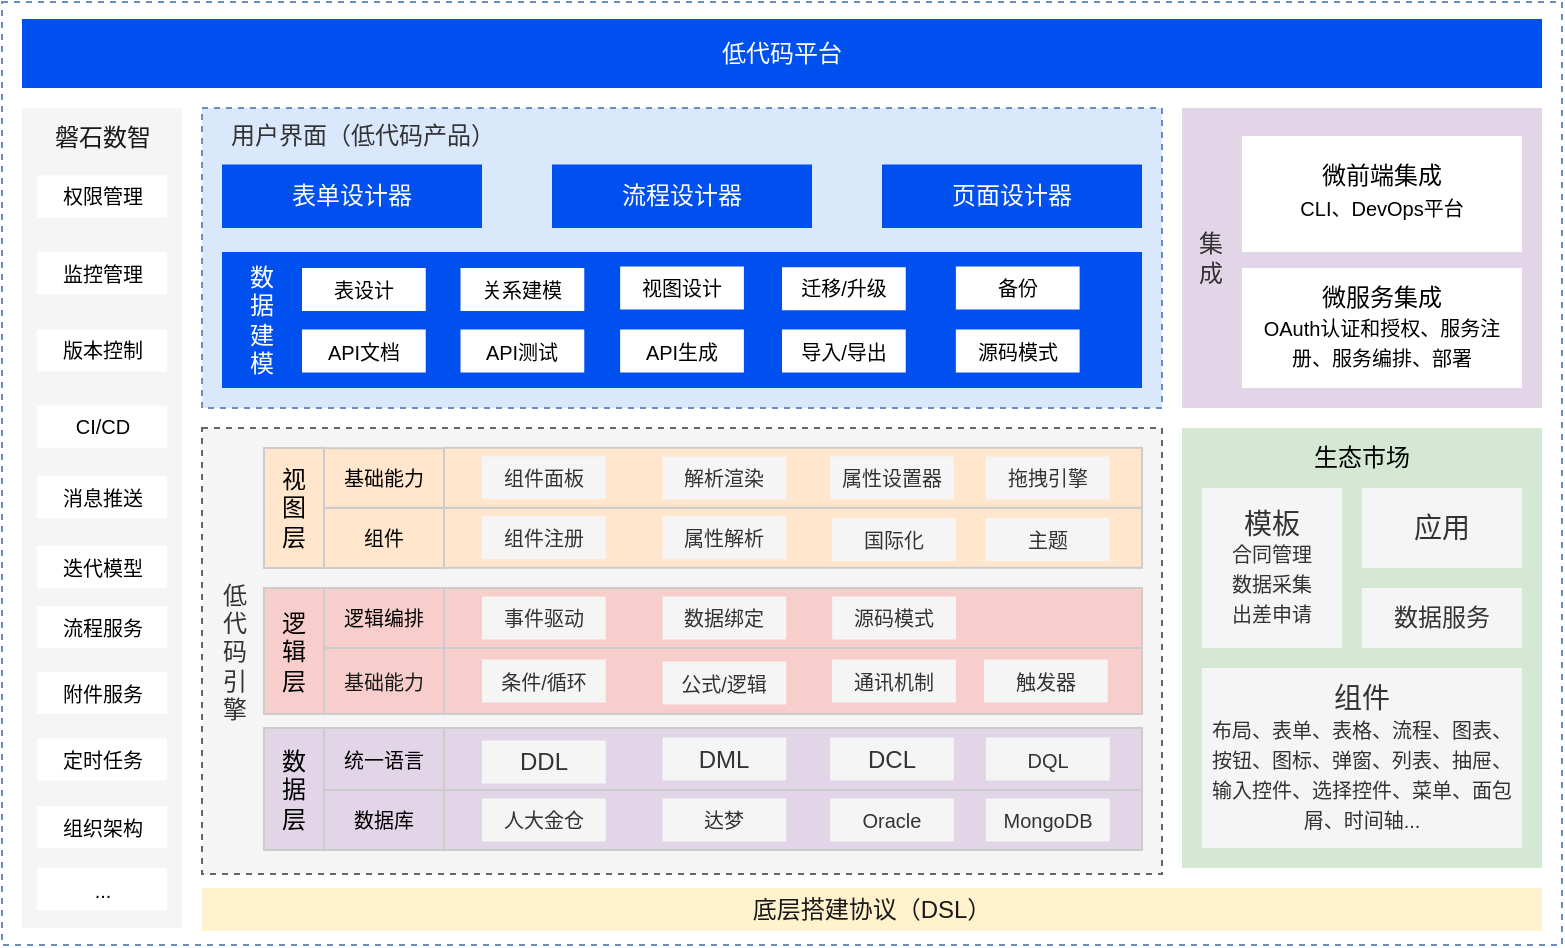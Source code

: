 <mxfile version="24.2.8" type="github">
  <diagram name="第 1 页" id="B_uo7OJ-f0cf3lO3-WNb">
    <mxGraphModel dx="1195" dy="650" grid="1" gridSize="10" guides="1" tooltips="1" connect="1" arrows="1" fold="1" page="1" pageScale="1" pageWidth="827" pageHeight="1169" math="0" shadow="0">
      <root>
        <mxCell id="0" />
        <mxCell id="1" parent="0" />
        <mxCell id="cuvuWjdc5wPWUUID254h-1" value="" style="rounded=0;whiteSpace=wrap;html=1;dashed=1;fillColor=none;strokeColor=#6c8ebf;strokeWidth=1;" parent="1" vertex="1">
          <mxGeometry x="220" y="77" width="780" height="471.5" as="geometry" />
        </mxCell>
        <mxCell id="cuvuWjdc5wPWUUID254h-2" value="" style="rounded=0;whiteSpace=wrap;html=1;fillColor=#f5f5f5;strokeColor=#666666;dashed=1;strokeWidth=1;fontColor=#333333;" parent="1" vertex="1">
          <mxGeometry x="320" y="290" width="480" height="223" as="geometry" />
        </mxCell>
        <mxCell id="cuvuWjdc5wPWUUID254h-6" value="" style="rounded=0;whiteSpace=wrap;html=1;fillColor=#dae8fc;strokeColor=#6c8ebf;dashed=1;" parent="1" vertex="1">
          <mxGeometry x="320" y="130" width="480" height="150" as="geometry" />
        </mxCell>
        <mxCell id="cuvuWjdc5wPWUUID254h-7" value="" style="rounded=0;whiteSpace=wrap;html=1;strokeWidth=1;strokeColor=none;fillColor=#f5f5f5;fontColor=#333333;" parent="1" vertex="1">
          <mxGeometry x="230" y="130" width="80" height="410" as="geometry" />
        </mxCell>
        <mxCell id="cuvuWjdc5wPWUUID254h-8" value="低代码平台" style="rounded=0;whiteSpace=wrap;html=1;fillColor=#0050ef;fontColor=#ffffff;strokeColor=none;" parent="1" vertex="1">
          <mxGeometry x="230" y="85.5" width="760" height="34.5" as="geometry" />
        </mxCell>
        <mxCell id="cuvuWjdc5wPWUUID254h-9" value="&lt;font color=&quot;#1a1a1a&quot;&gt;底层搭建协议（DSL）&lt;/font&gt;" style="rounded=0;whiteSpace=wrap;html=1;fillColor=#fff2cc;strokeColor=none;" parent="1" vertex="1">
          <mxGeometry x="320" y="520" width="670" height="21.5" as="geometry" />
        </mxCell>
        <mxCell id="cuvuWjdc5wPWUUID254h-32" value="磐石数智" style="text;html=1;align=center;verticalAlign=middle;whiteSpace=wrap;rounded=0;fontColor=#1A1A1A;" parent="1" vertex="1">
          <mxGeometry x="237.5" y="135.75" width="65" height="18.5" as="geometry" />
        </mxCell>
        <mxCell id="cuvuWjdc5wPWUUID254h-38" value="&lt;div style=&quot;&quot;&gt;&lt;br&gt;&lt;/div&gt;" style="rounded=0;whiteSpace=wrap;html=1;align=left;strokeColor=#82b366;fillColor=#d5e8d4;dashed=1;strokeWidth=1;" parent="1" vertex="1">
          <mxGeometry x="351" y="370" width="439" height="63" as="geometry" />
        </mxCell>
        <mxCell id="cuvuWjdc5wPWUUID254h-50" value="" style="rounded=0;whiteSpace=wrap;html=1;fillColor=#d5e8d4;strokeColor=none;dashed=1;strokeWidth=2;" parent="1" vertex="1">
          <mxGeometry x="810" y="290" width="180" height="220" as="geometry" />
        </mxCell>
        <mxCell id="ZQ_SVGyBONcuIK9nk_CX-1" value="权限管理" style="rounded=0;whiteSpace=wrap;html=1;fontSize=10;strokeColor=none;" parent="1" vertex="1">
          <mxGeometry x="237.5" y="163.62" width="65" height="21" as="geometry" />
        </mxCell>
        <mxCell id="ZQ_SVGyBONcuIK9nk_CX-6" value="监控管理" style="rounded=0;whiteSpace=wrap;html=1;fontSize=10;strokeColor=none;" parent="1" vertex="1">
          <mxGeometry x="237.5" y="202" width="65" height="21" as="geometry" />
        </mxCell>
        <mxCell id="ZQ_SVGyBONcuIK9nk_CX-7" value="版本控制" style="rounded=0;whiteSpace=wrap;html=1;fontSize=10;strokeColor=none;" parent="1" vertex="1">
          <mxGeometry x="237.5" y="240.75" width="65" height="21" as="geometry" />
        </mxCell>
        <mxCell id="ZQ_SVGyBONcuIK9nk_CX-9" value="CI/CD" style="rounded=0;whiteSpace=wrap;html=1;fontSize=10;strokeColor=none;" parent="1" vertex="1">
          <mxGeometry x="237.5" y="278.88" width="65" height="21" as="geometry" />
        </mxCell>
        <mxCell id="ZQ_SVGyBONcuIK9nk_CX-10" value="消息推送" style="rounded=0;whiteSpace=wrap;html=1;fontSize=10;strokeColor=none;" parent="1" vertex="1">
          <mxGeometry x="237.5" y="314" width="65" height="21" as="geometry" />
        </mxCell>
        <mxCell id="ZQ_SVGyBONcuIK9nk_CX-11" value="流程服务" style="rounded=0;whiteSpace=wrap;html=1;fontSize=10;strokeColor=none;" parent="1" vertex="1">
          <mxGeometry x="237.5" y="379" width="65" height="21" as="geometry" />
        </mxCell>
        <mxCell id="ZQ_SVGyBONcuIK9nk_CX-12" value="定时任务" style="rounded=0;whiteSpace=wrap;html=1;fontSize=10;strokeColor=none;" parent="1" vertex="1">
          <mxGeometry x="237.5" y="445.25" width="65" height="21" as="geometry" />
        </mxCell>
        <mxCell id="ZQ_SVGyBONcuIK9nk_CX-14" value="组织架构" style="rounded=0;whiteSpace=wrap;html=1;fontSize=10;strokeColor=none;" parent="1" vertex="1">
          <mxGeometry x="237.5" y="479" width="65" height="21" as="geometry" />
        </mxCell>
        <mxCell id="ZQ_SVGyBONcuIK9nk_CX-15" value="..." style="rounded=0;whiteSpace=wrap;html=1;fontSize=10;strokeColor=none;" parent="1" vertex="1">
          <mxGeometry x="237.5" y="510" width="65" height="21" as="geometry" />
        </mxCell>
        <mxCell id="ZQ_SVGyBONcuIK9nk_CX-17" value="数&lt;div style=&quot;font-size: 12px;&quot;&gt;据&lt;/div&gt;&lt;div style=&quot;font-size: 12px;&quot;&gt;层&lt;/div&gt;" style="text;html=1;align=center;verticalAlign=middle;whiteSpace=wrap;rounded=0;fillColor=#e1d5e7;strokeColor=#CCCCCC;fontSize=12;" parent="1" vertex="1">
          <mxGeometry x="351" y="440" width="30" height="61" as="geometry" />
        </mxCell>
        <mxCell id="JNAHnoYDXPsIVU7c80RC-6" value="" style="rounded=0;whiteSpace=wrap;html=1;fillColor=#e1d5e7;strokeColor=#CCCCCC;" parent="1" vertex="1">
          <mxGeometry x="441" y="440" width="349" height="31" as="geometry" />
        </mxCell>
        <mxCell id="JNAHnoYDXPsIVU7c80RC-7" value="数据库" style="rounded=0;whiteSpace=wrap;html=1;fillColor=#e1d5e7;strokeColor=#CCCCCC;fontSize=10;" parent="1" vertex="1">
          <mxGeometry x="381" y="471" width="60" height="30" as="geometry" />
        </mxCell>
        <mxCell id="JNAHnoYDXPsIVU7c80RC-9" value="" style="rounded=0;whiteSpace=wrap;html=1;fillColor=#e1d5e7;strokeColor=#CCCCCC;" parent="1" vertex="1">
          <mxGeometry x="441" y="471" width="349" height="30" as="geometry" />
        </mxCell>
        <mxCell id="JNAHnoYDXPsIVU7c80RC-10" value="统一语言" style="rounded=0;whiteSpace=wrap;html=1;fillColor=#e1d5e7;strokeColor=#CCCCCC;fontSize=10;" parent="1" vertex="1">
          <mxGeometry x="381" y="440" width="60" height="31" as="geometry" />
        </mxCell>
        <mxCell id="JNAHnoYDXPsIVU7c80RC-13" value="人大金仓" style="rounded=0;whiteSpace=wrap;html=1;fillColor=#f5f5f5;fontColor=#333333;strokeColor=none;fontSize=10;" parent="1" vertex="1">
          <mxGeometry x="460" y="475.25" width="61.87" height="21.5" as="geometry" />
        </mxCell>
        <mxCell id="JNAHnoYDXPsIVU7c80RC-14" value="达梦" style="rounded=0;whiteSpace=wrap;html=1;fillColor=#f5f5f5;fontColor=#333333;strokeColor=none;fontSize=10;" parent="1" vertex="1">
          <mxGeometry x="550.26" y="475.25" width="61.87" height="21.5" as="geometry" />
        </mxCell>
        <mxCell id="JNAHnoYDXPsIVU7c80RC-16" value="Oracle" style="rounded=0;whiteSpace=wrap;html=1;fillColor=#f5f5f5;fontColor=#333333;strokeColor=none;fontSize=10;" parent="1" vertex="1">
          <mxGeometry x="634.06" y="475.25" width="61.87" height="21.5" as="geometry" />
        </mxCell>
        <mxCell id="JNAHnoYDXPsIVU7c80RC-17" value="MongoDB" style="rounded=0;whiteSpace=wrap;html=1;fillColor=#f5f5f5;fontColor=#333333;strokeColor=none;fontSize=10;" parent="1" vertex="1">
          <mxGeometry x="711.94" y="475.25" width="61.87" height="21.5" as="geometry" />
        </mxCell>
        <mxCell id="JNAHnoYDXPsIVU7c80RC-18" value="DDL" style="rounded=0;whiteSpace=wrap;html=1;fillColor=#f5f5f5;fontColor=#333333;strokeColor=none;" parent="1" vertex="1">
          <mxGeometry x="460" y="446.25" width="61.87" height="21.5" as="geometry" />
        </mxCell>
        <mxCell id="JNAHnoYDXPsIVU7c80RC-19" value="DML" style="rounded=0;whiteSpace=wrap;html=1;fillColor=#f5f5f5;fontColor=#333333;strokeColor=none;" parent="1" vertex="1">
          <mxGeometry x="550.26" y="444.75" width="61.87" height="21.5" as="geometry" />
        </mxCell>
        <mxCell id="JNAHnoYDXPsIVU7c80RC-20" value="DCL" style="rounded=0;whiteSpace=wrap;html=1;fillColor=#f5f5f5;fontColor=#333333;strokeColor=none;" parent="1" vertex="1">
          <mxGeometry x="634.06" y="444.75" width="61.87" height="21.5" as="geometry" />
        </mxCell>
        <mxCell id="JNAHnoYDXPsIVU7c80RC-21" value="DQL" style="rounded=0;whiteSpace=wrap;html=1;fillColor=#f5f5f5;fontColor=#333333;strokeColor=none;fontSize=10;" parent="1" vertex="1">
          <mxGeometry x="711.94" y="444.75" width="61.87" height="21.5" as="geometry" />
        </mxCell>
        <mxCell id="JNAHnoYDXPsIVU7c80RC-31" value="逻&lt;div style=&quot;font-size: 12px;&quot;&gt;辑&lt;/div&gt;&lt;div style=&quot;font-size: 12px;&quot;&gt;层&lt;/div&gt;" style="text;html=1;align=center;verticalAlign=middle;whiteSpace=wrap;rounded=0;fillColor=#f8cecc;strokeColor=#CCCCCC;fontSize=12;" parent="1" vertex="1">
          <mxGeometry x="351" y="370" width="30" height="63" as="geometry" />
        </mxCell>
        <mxCell id="JNAHnoYDXPsIVU7c80RC-32" value="" style="rounded=0;whiteSpace=wrap;html=1;fillColor=#f8cecc;strokeColor=#CCCCCC;" parent="1" vertex="1">
          <mxGeometry x="441" y="370" width="349" height="30" as="geometry" />
        </mxCell>
        <mxCell id="JNAHnoYDXPsIVU7c80RC-33" value="" style="rounded=0;whiteSpace=wrap;html=1;fillColor=#f8cecc;strokeColor=#CCCCCC;" parent="1" vertex="1">
          <mxGeometry x="441" y="400" width="349" height="33" as="geometry" />
        </mxCell>
        <mxCell id="JNAHnoYDXPsIVU7c80RC-34" value="&lt;font color=&quot;#1a1a1a&quot; style=&quot;font-size: 10px;&quot;&gt;基础能力&lt;/font&gt;" style="rounded=0;whiteSpace=wrap;html=1;fillColor=#f8cecc;strokeColor=#CCCCCC;fontSize=10;" parent="1" vertex="1">
          <mxGeometry x="381" y="400" width="60" height="33" as="geometry" />
        </mxCell>
        <mxCell id="JNAHnoYDXPsIVU7c80RC-35" value="逻辑编排" style="rounded=0;whiteSpace=wrap;html=1;fillColor=#f8cecc;strokeColor=#CCCCCC;fontSize=10;" parent="1" vertex="1">
          <mxGeometry x="381" y="370" width="60" height="30" as="geometry" />
        </mxCell>
        <mxCell id="JNAHnoYDXPsIVU7c80RC-37" value="条件/循环" style="rounded=0;whiteSpace=wrap;html=1;fillColor=#f5f5f5;fontColor=#333333;strokeColor=none;fontSize=10;" parent="1" vertex="1">
          <mxGeometry x="460.0" y="405.75" width="61.87" height="21.5" as="geometry" />
        </mxCell>
        <mxCell id="JNAHnoYDXPsIVU7c80RC-38" value="公式/逻辑" style="rounded=0;whiteSpace=wrap;html=1;fillColor=#f5f5f5;fontColor=#333333;strokeColor=none;fontSize=10;" parent="1" vertex="1">
          <mxGeometry x="550.26" y="406.75" width="61.87" height="21.5" as="geometry" />
        </mxCell>
        <mxCell id="JNAHnoYDXPsIVU7c80RC-40" value="触发器" style="rounded=0;whiteSpace=wrap;html=1;fillColor=#f5f5f5;fontColor=#333333;strokeColor=none;fontSize=10;" parent="1" vertex="1">
          <mxGeometry x="711" y="405.75" width="61.87" height="21.5" as="geometry" />
        </mxCell>
        <mxCell id="JNAHnoYDXPsIVU7c80RC-41" value="通讯机制" style="rounded=0;whiteSpace=wrap;html=1;fillColor=#f5f5f5;fontColor=#333333;strokeColor=none;fontSize=10;" parent="1" vertex="1">
          <mxGeometry x="635.06" y="405.75" width="61.87" height="21.5" as="geometry" />
        </mxCell>
        <mxCell id="JNAHnoYDXPsIVU7c80RC-42" value="事件驱动" style="rounded=0;whiteSpace=wrap;html=1;fillColor=#f5f5f5;fontColor=#333333;strokeColor=none;fontSize=10;" parent="1" vertex="1">
          <mxGeometry x="460" y="374.25" width="61.87" height="21.5" as="geometry" />
        </mxCell>
        <mxCell id="JNAHnoYDXPsIVU7c80RC-43" value="数据绑定" style="rounded=0;whiteSpace=wrap;html=1;fillColor=#f5f5f5;fontColor=#333333;strokeColor=none;fontSize=10;" parent="1" vertex="1">
          <mxGeometry x="550.26" y="374.25" width="61.87" height="21.5" as="geometry" />
        </mxCell>
        <mxCell id="JNAHnoYDXPsIVU7c80RC-44" value="源码模式" style="rounded=0;whiteSpace=wrap;html=1;fillColor=#f5f5f5;fontColor=#333333;strokeColor=none;fontSize=10;" parent="1" vertex="1">
          <mxGeometry x="635.07" y="374.25" width="61.87" height="21.5" as="geometry" />
        </mxCell>
        <mxCell id="JNAHnoYDXPsIVU7c80RC-57" value="视&lt;div style=&quot;font-size: 12px;&quot;&gt;图&lt;/div&gt;&lt;div style=&quot;font-size: 12px;&quot;&gt;层&lt;/div&gt;" style="text;html=1;align=center;verticalAlign=middle;whiteSpace=wrap;rounded=0;fillColor=#ffe6cc;strokeColor=#CCCCCC;fontSize=12;" parent="1" vertex="1">
          <mxGeometry x="351" y="300" width="30" height="60" as="geometry" />
        </mxCell>
        <mxCell id="JNAHnoYDXPsIVU7c80RC-64" value="组件" style="rounded=0;whiteSpace=wrap;html=1;fillColor=#ffe6cc;strokeColor=#CCCCCC;fontSize=10;" parent="1" vertex="1">
          <mxGeometry x="381" y="330" width="60" height="30" as="geometry" />
        </mxCell>
        <mxCell id="JNAHnoYDXPsIVU7c80RC-65" value="基础能力" style="rounded=0;whiteSpace=wrap;html=1;fillColor=#ffe6cc;strokeColor=#CCCCCC;fontSize=10;" parent="1" vertex="1">
          <mxGeometry x="381" y="300.13" width="60" height="29.75" as="geometry" />
        </mxCell>
        <mxCell id="JNAHnoYDXPsIVU7c80RC-69" value="" style="rounded=0;whiteSpace=wrap;html=1;fillColor=#ffe6cc;strokeColor=#CCCCCC;" parent="1" vertex="1">
          <mxGeometry x="441" y="329.88" width="349" height="30" as="geometry" />
        </mxCell>
        <mxCell id="JNAHnoYDXPsIVU7c80RC-70" value="" style="rounded=0;whiteSpace=wrap;html=1;fillColor=#ffe6cc;strokeColor=#CCCCCC;" parent="1" vertex="1">
          <mxGeometry x="441" y="299.88" width="349" height="30" as="geometry" />
        </mxCell>
        <mxCell id="JNAHnoYDXPsIVU7c80RC-73" value="组件注册" style="rounded=0;whiteSpace=wrap;html=1;fillColor=#f5f5f5;strokeColor=none;fontColor=#333333;fontSize=10;" parent="1" vertex="1">
          <mxGeometry x="460" y="334" width="61.87" height="21.5" as="geometry" />
        </mxCell>
        <mxCell id="JNAHnoYDXPsIVU7c80RC-74" value="属性解析" style="rounded=0;whiteSpace=wrap;html=1;fillColor=#f5f5f5;strokeColor=none;fontColor=#333333;fontSize=10;" parent="1" vertex="1">
          <mxGeometry x="550.26" y="334.13" width="61.87" height="21.5" as="geometry" />
        </mxCell>
        <mxCell id="JNAHnoYDXPsIVU7c80RC-75" value="国际化" style="rounded=0;whiteSpace=wrap;html=1;fillColor=#f5f5f5;strokeColor=none;fontColor=#333333;fontSize=10;" parent="1" vertex="1">
          <mxGeometry x="635.07" y="335" width="61.87" height="21.5" as="geometry" />
        </mxCell>
        <mxCell id="JNAHnoYDXPsIVU7c80RC-76" value="主题" style="rounded=0;whiteSpace=wrap;html=1;fillColor=#f5f5f5;strokeColor=none;fontColor=#333333;fontSize=10;" parent="1" vertex="1">
          <mxGeometry x="711.94" y="335" width="61.87" height="21.5" as="geometry" />
        </mxCell>
        <mxCell id="JNAHnoYDXPsIVU7c80RC-77" value="&lt;font style=&quot;font-size: 10px;&quot;&gt;组件面板&lt;/font&gt;" style="rounded=0;whiteSpace=wrap;html=1;fillColor=#f5f5f5;strokeColor=none;fontColor=#333333;fontSize=10;" parent="1" vertex="1">
          <mxGeometry x="460" y="304.13" width="61.87" height="21.5" as="geometry" />
        </mxCell>
        <mxCell id="JNAHnoYDXPsIVU7c80RC-79" value="解析渲染" style="rounded=0;whiteSpace=wrap;html=1;fillColor=#f5f5f5;strokeColor=none;fontColor=#333333;fontSize=10;" parent="1" vertex="1">
          <mxGeometry x="550.26" y="304.25" width="61.87" height="21.5" as="geometry" />
        </mxCell>
        <mxCell id="JNAHnoYDXPsIVU7c80RC-80" value="属性设置器" style="rounded=0;whiteSpace=wrap;html=1;fillColor=#f5f5f5;strokeColor=none;fontColor=#333333;fontSize=10;" parent="1" vertex="1">
          <mxGeometry x="634.06" y="304.13" width="61.87" height="21.5" as="geometry" />
        </mxCell>
        <mxCell id="JNAHnoYDXPsIVU7c80RC-81" value="拖拽引擎" style="rounded=0;whiteSpace=wrap;html=1;fillColor=#f5f5f5;strokeColor=none;fontColor=#333333;fontSize=10;" parent="1" vertex="1">
          <mxGeometry x="711.94" y="304.25" width="61.87" height="21.5" as="geometry" />
        </mxCell>
        <mxCell id="SCyYYgnEw_wOkVyOZmGx-7" value="&lt;font style=&quot;font-size: 14px;&quot;&gt;模板&lt;/font&gt;&lt;div style=&quot;line-height: 150%;&quot;&gt;合同管理&lt;/div&gt;&lt;div style=&quot;line-height: 150%;&quot;&gt;数据采集&lt;/div&gt;&lt;div style=&quot;line-height: 150%;&quot;&gt;出差申请&lt;/div&gt;" style="rounded=0;whiteSpace=wrap;html=1;strokeColor=none;fillColor=#f5f5f5;fontColor=#333333;fontSize=10;" parent="1" vertex="1">
          <mxGeometry x="820" y="320" width="70" height="80" as="geometry" />
        </mxCell>
        <mxCell id="SCyYYgnEw_wOkVyOZmGx-8" value="&lt;font style=&quot;font-size: 14px;&quot;&gt;组件&lt;/font&gt;&lt;div style=&quot;line-height: 150%;&quot;&gt;&lt;div style=&quot;line-height: 150%;&quot;&gt;布局、表单、表格、流程、图表、按钮、图标、弹窗、列表、抽屉、输入控件、选择控件、菜单、面包屑、时间轴...&lt;/div&gt;&lt;/div&gt;" style="rounded=0;whiteSpace=wrap;html=1;strokeColor=none;fillColor=#f5f5f5;fontColor=#333333;fontSize=10;" parent="1" vertex="1">
          <mxGeometry x="820" y="410" width="160" height="90" as="geometry" />
        </mxCell>
        <mxCell id="ScNgmdraNkUbZeML3dhD-3" value="&lt;font color=&quot;#333333&quot;&gt;低&lt;/font&gt;&lt;div&gt;&lt;font color=&quot;#333333&quot;&gt;代&lt;/font&gt;&lt;/div&gt;&lt;div&gt;&lt;font color=&quot;#333333&quot;&gt;码&lt;/font&gt;&lt;/div&gt;&lt;div&gt;&lt;font color=&quot;#333333&quot;&gt;引&lt;/font&gt;&lt;/div&gt;&lt;div&gt;&lt;font color=&quot;#333333&quot;&gt;擎&lt;/font&gt;&lt;/div&gt;" style="text;html=1;align=center;verticalAlign=middle;whiteSpace=wrap;rounded=0;" parent="1" vertex="1">
          <mxGeometry x="322" y="356.75" width="29" height="89.5" as="geometry" />
        </mxCell>
        <mxCell id="ScNgmdraNkUbZeML3dhD-4" value="生态市场" style="text;html=1;align=center;verticalAlign=middle;whiteSpace=wrap;rounded=0;" parent="1" vertex="1">
          <mxGeometry x="810" y="290" width="180" height="30" as="geometry" />
        </mxCell>
        <mxCell id="ScNgmdraNkUbZeML3dhD-6" value="&lt;span style=&quot;font-size: 14px;&quot;&gt;应用&lt;/span&gt;" style="rounded=0;whiteSpace=wrap;html=1;strokeColor=none;fillColor=#f5f5f5;fontColor=#333333;fontSize=10;" parent="1" vertex="1">
          <mxGeometry x="900" y="320" width="80" height="40" as="geometry" />
        </mxCell>
        <mxCell id="ScNgmdraNkUbZeML3dhD-7" value="&lt;font style=&quot;font-size: 12px;&quot;&gt;数据服务&lt;/font&gt;" style="rounded=0;whiteSpace=wrap;html=1;strokeColor=none;fillColor=#f5f5f5;fontColor=#333333;fontSize=10;" parent="1" vertex="1">
          <mxGeometry x="900" y="370" width="80" height="30" as="geometry" />
        </mxCell>
        <mxCell id="ScNgmdraNkUbZeML3dhD-14" value="&lt;font color=&quot;#333333&quot; style=&quot;font-size: 12px;&quot;&gt;用户界面（低代码产品）&lt;/font&gt;" style="text;html=1;align=center;verticalAlign=middle;whiteSpace=wrap;rounded=0;" parent="1" vertex="1">
          <mxGeometry x="331" y="130" width="139" height="28.25" as="geometry" />
        </mxCell>
        <mxCell id="ScNgmdraNkUbZeML3dhD-16" value="表单设计器" style="rounded=0;whiteSpace=wrap;html=1;fillColor=#0050ef;fontColor=#ffffff;strokeColor=none;" parent="1" vertex="1">
          <mxGeometry x="330" y="158.25" width="130" height="31.75" as="geometry" />
        </mxCell>
        <mxCell id="ScNgmdraNkUbZeML3dhD-18" value="流程设计器" style="rounded=0;whiteSpace=wrap;html=1;fillColor=#0050ef;fontColor=#ffffff;strokeColor=none;" parent="1" vertex="1">
          <mxGeometry x="495" y="158.25" width="130" height="31.75" as="geometry" />
        </mxCell>
        <mxCell id="ScNgmdraNkUbZeML3dhD-19" value="页面设计器" style="rounded=0;whiteSpace=wrap;html=1;fillColor=#0050ef;fontColor=#ffffff;strokeColor=none;" parent="1" vertex="1">
          <mxGeometry x="660" y="158.25" width="130" height="31.75" as="geometry" />
        </mxCell>
        <mxCell id="ScNgmdraNkUbZeML3dhD-20" value="" style="rounded=0;whiteSpace=wrap;html=1;fillColor=#0050ef;strokeColor=none;fontColor=#ffffff;" parent="1" vertex="1">
          <mxGeometry x="330" y="202" width="460" height="68" as="geometry" />
        </mxCell>
        <mxCell id="ScNgmdraNkUbZeML3dhD-22" value="&lt;font color=&quot;#ffffff&quot;&gt;数&lt;/font&gt;&lt;div&gt;&lt;font color=&quot;#ffffff&quot;&gt;据&lt;/font&gt;&lt;/div&gt;&lt;div&gt;&lt;font color=&quot;#ffffff&quot;&gt;建&lt;/font&gt;&lt;/div&gt;&lt;div&gt;&lt;font color=&quot;#ffffff&quot;&gt;模&lt;/font&gt;&lt;/div&gt;" style="text;html=1;align=center;verticalAlign=middle;whiteSpace=wrap;rounded=0;fillColor=#0050ef;fontColor=#ffffff;strokeColor=none;" parent="1" vertex="1">
          <mxGeometry x="330" y="202" width="40" height="67" as="geometry" />
        </mxCell>
        <mxCell id="JNAHnoYDXPsIVU7c80RC-24" value="导入/导出" style="rounded=0;whiteSpace=wrap;html=1;fontSize=10;strokeColor=none;" parent="1" vertex="1">
          <mxGeometry x="610.0" y="240.75" width="61.87" height="21.5" as="geometry" />
        </mxCell>
        <mxCell id="JNAHnoYDXPsIVU7c80RC-25" value="迁移/升级" style="rounded=0;whiteSpace=wrap;html=1;fontSize=10;strokeColor=none;" parent="1" vertex="1">
          <mxGeometry x="610" y="209.62" width="61.87" height="21.5" as="geometry" />
        </mxCell>
        <mxCell id="JNAHnoYDXPsIVU7c80RC-26" value="备份" style="rounded=0;whiteSpace=wrap;html=1;fontSize=10;strokeColor=none;" parent="1" vertex="1">
          <mxGeometry x="696.94" y="209.25" width="61.87" height="21.5" as="geometry" />
        </mxCell>
        <mxCell id="JNAHnoYDXPsIVU7c80RC-28" value="API生成" style="rounded=0;whiteSpace=wrap;html=1;fontSize=10;strokeColor=none;" parent="1" vertex="1">
          <mxGeometry x="529.06" y="240.75" width="61.87" height="21.5" as="geometry" />
        </mxCell>
        <mxCell id="JNAHnoYDXPsIVU7c80RC-29" value="API测试" style="rounded=0;whiteSpace=wrap;html=1;fontSize=10;strokeColor=none;" parent="1" vertex="1">
          <mxGeometry x="449.26" y="240.75" width="61.87" height="21.5" as="geometry" />
        </mxCell>
        <mxCell id="JNAHnoYDXPsIVU7c80RC-30" value="API文档" style="rounded=0;whiteSpace=wrap;html=1;fontSize=10;strokeColor=none;" parent="1" vertex="1">
          <mxGeometry x="370.0" y="240.75" width="61.87" height="21.5" as="geometry" />
        </mxCell>
        <mxCell id="ScNgmdraNkUbZeML3dhD-24" value="视图设计" style="rounded=0;whiteSpace=wrap;html=1;fontSize=10;strokeColor=none;" parent="1" vertex="1">
          <mxGeometry x="529.07" y="209.25" width="61.87" height="21.5" as="geometry" />
        </mxCell>
        <mxCell id="ScNgmdraNkUbZeML3dhD-25" value="源码模式" style="rounded=0;whiteSpace=wrap;html=1;fontSize=10;strokeColor=none;" parent="1" vertex="1">
          <mxGeometry x="696.93" y="240.75" width="61.87" height="21.5" as="geometry" />
        </mxCell>
        <mxCell id="ScNgmdraNkUbZeML3dhD-26" value="表设计" style="rounded=0;whiteSpace=wrap;html=1;fontSize=10;strokeColor=none;" parent="1" vertex="1">
          <mxGeometry x="370.0" y="210" width="61.87" height="21.5" as="geometry" />
        </mxCell>
        <mxCell id="ScNgmdraNkUbZeML3dhD-27" value="关系建模" style="rounded=0;whiteSpace=wrap;html=1;fontSize=10;strokeColor=none;" parent="1" vertex="1">
          <mxGeometry x="449.26" y="210" width="61.87" height="21.5" as="geometry" />
        </mxCell>
        <mxCell id="ScNgmdraNkUbZeML3dhD-32" value="迭代模型" style="rounded=0;whiteSpace=wrap;html=1;fontSize=10;strokeColor=none;" parent="1" vertex="1">
          <mxGeometry x="237.5" y="349" width="65" height="21" as="geometry" />
        </mxCell>
        <mxCell id="ScNgmdraNkUbZeML3dhD-33" value="附件服务" style="rounded=0;whiteSpace=wrap;html=1;fontSize=10;strokeColor=none;" parent="1" vertex="1">
          <mxGeometry x="237.5" y="412" width="65" height="21" as="geometry" />
        </mxCell>
        <mxCell id="ScNgmdraNkUbZeML3dhD-35" value="" style="rounded=0;whiteSpace=wrap;html=1;fillColor=#e1d5e7;strokeColor=none;" parent="1" vertex="1">
          <mxGeometry x="810" y="130" width="180" height="150" as="geometry" />
        </mxCell>
        <mxCell id="ScNgmdraNkUbZeML3dhD-36" value="&lt;font color=&quot;#333333&quot;&gt;集&lt;/font&gt;&lt;div&gt;&lt;font color=&quot;#333333&quot;&gt;成&lt;/font&gt;&lt;/div&gt;" style="text;html=1;align=center;verticalAlign=middle;whiteSpace=wrap;rounded=0;" parent="1" vertex="1">
          <mxGeometry x="810" y="160.25" width="29" height="89.5" as="geometry" />
        </mxCell>
        <mxCell id="ScNgmdraNkUbZeML3dhD-37" value="微前端集成&lt;div style=&quot;line-height: 150%;&quot;&gt;&lt;font style=&quot;font-size: 10px;&quot;&gt;CLI、DevOps平台&lt;/font&gt;&lt;/div&gt;" style="rounded=0;whiteSpace=wrap;html=1;strokeColor=none;" parent="1" vertex="1">
          <mxGeometry x="840" y="144" width="140" height="58" as="geometry" />
        </mxCell>
        <mxCell id="ScNgmdraNkUbZeML3dhD-38" value="微服务集&lt;font face=&quot;Helvetica&quot;&gt;成&lt;/font&gt;&lt;div style=&quot;line-height: 150%; font-size: 10px;&quot;&gt;&lt;font style=&quot;font-size: 10px;&quot; face=&quot;Helvetica&quot;&gt;&lt;span style=&quot;background: white;&quot; lang=&quot;EN-US&quot;&gt;OAuth&lt;/span&gt;&lt;span style=&quot;background: white;&quot;&gt;认证和授权、服务注册、服务编排、部署&lt;/span&gt;&lt;/font&gt;&lt;br&gt;&lt;/div&gt;" style="rounded=0;whiteSpace=wrap;html=1;strokeColor=none;" parent="1" vertex="1">
          <mxGeometry x="840" y="210" width="140" height="60" as="geometry" />
        </mxCell>
      </root>
    </mxGraphModel>
  </diagram>
</mxfile>
